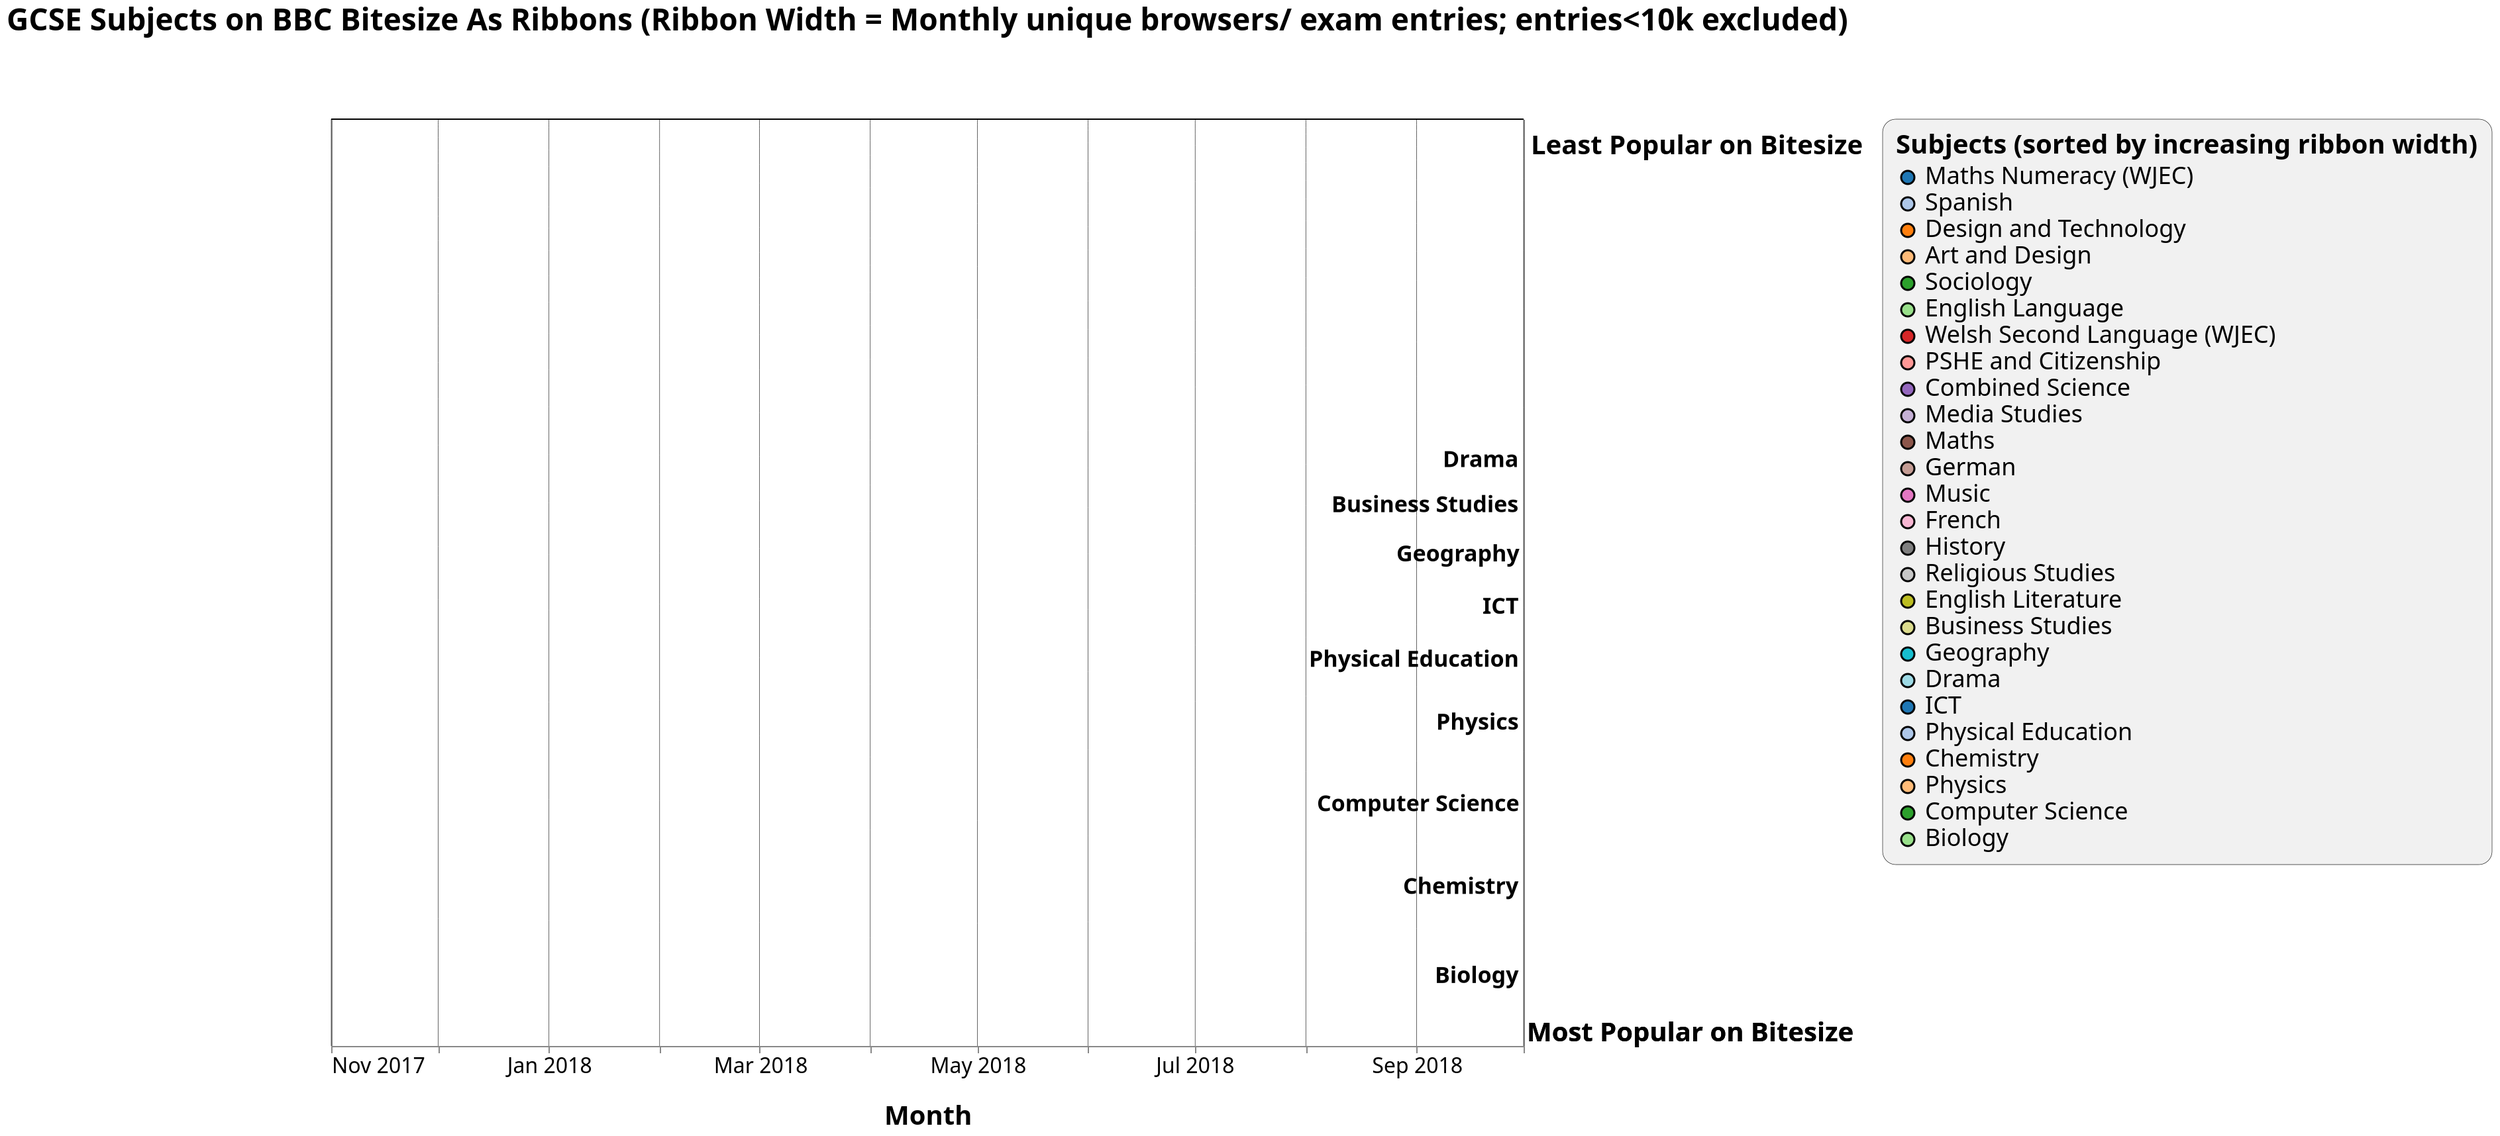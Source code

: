{"config":{"view":{"width":400,"height":300,"stroke":"transparent","strokeWidth":0},"axis":{"grid":false,"labelFont":"Averta","labelFontSize":16,"titleAngle":360,"titleFont":"Averta","titleFontSize":20},"axisBottom":{"titlePadding":20},"axisLeft":{"labels":false,"ticks":false,"titleX":1030,"titleY":30},"axisRight":{"labels":false,"ticks":false,"titleX":125,"titleY":700},"background":"white","header":{"labelFont":"Averta","titleFont":"Averta"},"legend":{"cornerRadius":10,"fillColor":"#f1f1f1","labelFont":"Averta","labelFontSize":18,"labelLimit":450,"offset":15,"padding":10,"strokeColor":"black","strokeWidth":0.3,"titleFont":"Averta","titleFontSize":20,"titleLimit":480},"text":{"font":"Averta","fontSize":17,"fontWeight":"bold"},"title":{"font":"Averta","fontSize":23,"offset":15}},"layer":[{"data":{"name":"data-a4824597d80dd7146fa8ff656506c79e"},"mark":{"type":"area","interpolate":"basis","stroke":"black","strokeWidth":0.3},"encoding":{"color":{"type":"nominal","field":"subject","scale":{"scheme":"category20"},"sort":["Maths Numeracy (WJEC)","Spanish","Design and Technology","Art and Design","Sociology","English Language","Welsh Second Language (WJEC)","PSHE and Citizenship","Combined Science","Media Studies","Maths","German","Music","French","History","Religious Studies","English Literature","Business Studies","Geography","Drama","ICT","Physical Education","Chemistry","Physics","Computer Science","Biology"],"title":"Subjects (sorted by increasing ribbon width)"},"order":{"type":"quantitative","field":"weightedVisits","sort":"descending"},"x":{"type":"temporal","field":"Month","timeUnit":"yearmonth","title":"Month"},"y":{"type":"quantitative","field":"weightedVisits","stack":"normalize","title":"Least Popular on Bitesize"}}},{"data":{"name":"data-81c66b56dcae1ac366675e7db6a69a18"},"mark":{"type":"text","align":"right","fontSize":25,"fontWeight":600},"encoding":{"order":{"type":"quantitative","field":"weightedVisits","sort":"descending"},"text":{"condition":{"type":"nominal","field":"subject","selection":"selector005"},"value":" "},"x":{"value":505},"y":{"value":-35}}},{"mark":"point","encoding":{"opacity":{"value":0},"x":{"type":"temporal","field":"Month","timeUnit":"yearmonth","title":"Month"}},"selection":{"selector005":{"type":"single","nearest":true,"on":"mouseover","fields":["subject"],"empty":"none","resolve":"global"}}},{"data":{"name":"data-a4824597d80dd7146fa8ff656506c79e"},"mark":{"type":"text","align":"center","dy":-10},"encoding":{"color":{"value":"black"},"order":{"type":"quantitative","field":"weightedVisits","sort":"descending"},"text":{"condition":{"type":"quantitative","field":"weightedBrowsersRanked","selection":"selector005"},"value":""},"x":{"type":"temporal","field":"Month","timeUnit":"yearmonth","title":"Month"},"y":{"type":"quantitative","field":"weightedVisits","stack":"normalize","title":"Most Popular on Bitesize"}}},{"data":{"name":"data-0fcee3725e131840edb910df1d518783"},"mark":{"type":"text","align":"right","dx":-3,"dy":40},"encoding":{"color":{"condition":{"value":"black","test":"(datum['weightedVisits'] > 3)"},"value":0},"opacity":{"condition":{"value":1,"test":"(datum['weightedVisits'] > 3)"},"value":0},"order":{"type":"quantitative","field":"weightedVisits","sort":"descending"},"text":{"type":"nominal","field":"subject"},"x":{"type":"temporal","field":"Month","timeUnit":"yearmonth","title":"Month"},"y":{"type":"quantitative","field":"weightedVisits","stack":"normalize","title":"Most Popular on Bitesize"}}}],"encoding":{},"height":700,"resolve":{"axis":{"x":"shared","y":"independent"},"scale":{"y":"independent","x":"shared","color":"shared"}},"title":"GCSE Subjects on BBC Bitesize As Ribbons (Ribbon Width = Monthly unique browsers/ exam entries; entries<10k excluded)","width":900,"$schema":"https://vega.github.io/schema/vega-lite/v2.6.0.json","datasets":{"data-a4824597d80dd7146fa8ff656506c79e":[{"Month":"2017-11-01T00:00:00","subject":"Art and Design","Browsers":17341,"Entries":178891,"weightedVisits":0.09693612311407505,"weightedBrowsersRanked":23},{"Month":"2017-11-01T00:00:00","subject":"Biology","Browsers":1669385,"Entries":176325,"weightedVisits":9.467659152133844,"weightedBrowsersRanked":1},{"Month":"2017-11-01T00:00:00","subject":"Business Studies","Browsers":341098,"Entries":91648,"weightedVisits":3.7218269902234637,"weightedBrowsersRanked":7},{"Month":"2017-11-01T00:00:00","subject":"Chemistry","Browsers":1231933,"Entries":168273,"weightedVisits":7.321037837323873,"weightedBrowsersRanked":4},{"Month":"2017-11-01T00:00:00","subject":"Computer Science","Browsers":662320,"Entries":74621,"weightedVisits":8.875785636751049,"weightedBrowsersRanked":2},{"Month":"2017-11-01T00:00:00","subject":"Design and Technology","Browsers":27468,"Entries":127232,"weightedVisits":0.21588908450704225,"weightedBrowsersRanked":21},{"Month":"2017-11-01T00:00:00","subject":"Drama","Browsers":236177,"Entries":62122,"weightedVisits":3.801825440262709,"weightedBrowsersRanked":6},{"Month":"2017-11-01T00:00:00","subject":"English Language","Browsers":579025,"Entries":706255,"weightedVisits":0.8198526028134314,"weightedBrowsersRanked":19},{"Month":"2017-11-01T00:00:00","subject":"English Literature","Browsers":1319608,"Entries":537990,"weightedVisits":2.452848565958475,"weightedBrowsersRanked":11},{"Month":"2017-11-01T00:00:00","subject":"French","Browsers":247380,"Entries":126750,"weightedVisits":1.951715976331361,"weightedBrowsersRanked":12},{"Month":"2017-11-01T00:00:00","subject":"Geography","Browsers":685477,"Entries":256420,"weightedVisits":2.6732587161687857,"weightedBrowsersRanked":9},{"Month":"2017-11-01T00:00:00","subject":"German","Browsers":73144,"Entries":44535,"weightedVisits":1.6423936229931515,"weightedBrowsersRanked":14},{"Month":"2017-11-01T00:00:00","subject":"History","Browsers":378900,"Entries":260204,"weightedVisits":1.4561651627184824,"weightedBrowsersRanked":15},{"Month":"2017-11-01T00:00:00","subject":"ICT","Browsers":226993,"Entries":55589,"weightedVisits":4.0834157836982135,"weightedBrowsersRanked":5},{"Month":"2017-11-01T00:00:00","subject":"Maths","Browsers":1084303,"Entries":747169,"weightedVisits":1.4512151869255818,"weightedBrowsersRanked":16},{"Month":"2017-11-01T00:00:00","subject":"Media Studies","Browsers":60595,"Entries":45431,"weightedVisits":1.3337808985054258,"weightedBrowsersRanked":17},{"Month":"2017-11-01T00:00:00","subject":"Music","Browsers":72997,"Entries":39358,"weightedVisits":1.8546928197571015,"weightedBrowsersRanked":13},{"Month":"2017-11-01T00:00:00","subject":"PSHE and Citizenship","Browsers":20474,"Entries":17963,"weightedVisits":1.1397873406446584,"weightedBrowsersRanked":18},{"Month":"2017-11-01T00:00:00","subject":"Physical Education","Browsers":325962,"Entries":95873,"weightedVisits":3.3999353311151213,"weightedBrowsersRanked":8},{"Month":"2017-11-01T00:00:00","subject":"Physics","Browsers":1235231,"Entries":166462,"weightedVisits":7.420498372000817,"weightedBrowsersRanked":3},{"Month":"2017-11-01T00:00:00","subject":"Religious Studies","Browsers":623830,"Entries":253618,"weightedVisits":2.459722890331128,"weightedBrowsersRanked":10},{"Month":"2017-11-01T00:00:00","subject":"Sociology","Browsers":8389,"Entries":39250,"weightedVisits":0.2137324840764331,"weightedBrowsersRanked":22},{"Month":"2017-11-01T00:00:00","subject":"Spanish","Browsers":9202,"Entries":95080,"weightedVisits":0.09678165755153555,"weightedBrowsersRanked":24},{"Month":"2017-11-01T00:00:00","subject":"Welsh Second Language (WJEC)","Browsers":11814,"Entries":14646,"weightedVisits":0.8066366243342892,"weightedBrowsersRanked":20},{"Month":"2017-12-01T00:00:00","subject":"Art and Design","Browsers":16969,"Entries":178891,"weightedVisits":0.09485664454891526,"weightedBrowsersRanked":23},{"Month":"2017-12-01T00:00:00","subject":"Biology","Browsers":1071296,"Entries":176325,"weightedVisits":6.075689777399688,"weightedBrowsersRanked":1},{"Month":"2017-12-01T00:00:00","subject":"Business Studies","Browsers":223801,"Entries":91648,"weightedVisits":2.4419627269553073,"weightedBrowsersRanked":6},{"Month":"2017-12-01T00:00:00","subject":"Chemistry","Browsers":803818,"Entries":168273,"weightedVisits":4.776868541001824,"weightedBrowsersRanked":4},{"Month":"2017-12-01T00:00:00","subject":"Computer Science","Browsers":402115,"Entries":74621,"weightedVisits":5.388764556894172,"weightedBrowsersRanked":2},{"Month":"2017-12-01T00:00:00","subject":"Design and Technology","Browsers":17371,"Entries":127232,"weightedVisits":0.13653011820925554,"weightedBrowsersRanked":22},{"Month":"2017-12-01T00:00:00","subject":"Drama","Browsers":137042,"Entries":62122,"weightedVisits":2.2060139725057146,"weightedBrowsersRanked":8},{"Month":"2017-12-01T00:00:00","subject":"English Language","Browsers":310290,"Entries":706255,"weightedVisits":0.4393455621553122,"weightedBrowsersRanked":20},{"Month":"2017-12-01T00:00:00","subject":"English Literature","Browsers":927505,"Entries":537990,"weightedVisits":1.7240190338110373,"weightedBrowsersRanked":10},{"Month":"2017-12-01T00:00:00","subject":"French","Browsers":166166,"Entries":126750,"weightedVisits":1.310974358974359,"weightedBrowsersRanked":12},{"Month":"2017-12-01T00:00:00","subject":"Geography","Browsers":446747,"Entries":256420,"weightedVisits":1.7422470946104047,"weightedBrowsersRanked":9},{"Month":"2017-12-01T00:00:00","subject":"German","Browsers":52066,"Entries":44535,"weightedVisits":1.1691029527338048,"weightedBrowsersRanked":14},{"Month":"2017-12-01T00:00:00","subject":"History","Browsers":218306,"Entries":260204,"weightedVisits":0.8389801847780972,"weightedBrowsersRanked":16},{"Month":"2017-12-01T00:00:00","subject":"ICT","Browsers":140926,"Entries":55589,"weightedVisits":2.535141844609545,"weightedBrowsersRanked":5},{"Month":"2017-12-01T00:00:00","subject":"Maths","Browsers":657376,"Entries":747169,"weightedVisits":0.8798223695040881,"weightedBrowsersRanked":15},{"Month":"2017-12-01T00:00:00","subject":"Media Studies","Browsers":36383,"Entries":45431,"weightedVisits":0.8008408355528164,"weightedBrowsersRanked":17},{"Month":"2017-12-01T00:00:00","subject":"Music","Browsers":47828,"Entries":39358,"weightedVisits":1.2152040245947457,"weightedBrowsersRanked":13},{"Month":"2017-12-01T00:00:00","subject":"PSHE and Citizenship","Browsers":11256,"Entries":17963,"weightedVisits":0.6266213884095084,"weightedBrowsersRanked":18},{"Month":"2017-12-01T00:00:00","subject":"Physical Education","Browsers":229297,"Entries":95873,"weightedVisits":2.3916744025950996,"weightedBrowsersRanked":7},{"Month":"2017-12-01T00:00:00","subject":"Physics","Browsers":840725,"Entries":166462,"weightedVisits":5.050552077951725,"weightedBrowsersRanked":3},{"Month":"2017-12-01T00:00:00","subject":"Religious Studies","Browsers":395067,"Entries":253618,"weightedVisits":1.5577246094520105,"weightedBrowsersRanked":11},{"Month":"2017-12-01T00:00:00","subject":"Sociology","Browsers":6209,"Entries":39250,"weightedVisits":0.15819108280254776,"weightedBrowsersRanked":21},{"Month":"2017-12-01T00:00:00","subject":"Spanish","Browsers":3776,"Entries":95080,"weightedVisits":0.03971392511569205,"weightedBrowsersRanked":24},{"Month":"2017-12-01T00:00:00","subject":"Welsh Second Language (WJEC)","Browsers":8944,"Entries":14646,"weightedVisits":0.6106786835996176,"weightedBrowsersRanked":19},{"Month":"2018-01-01T00:00:00","subject":"Art and Design","Browsers":29938,"Entries":178891,"weightedVisits":0.16735330452621988,"weightedBrowsersRanked":22},{"Month":"2018-01-01T00:00:00","subject":"Biology","Browsers":1518037,"Entries":176325,"weightedVisits":8.609312349354884,"weightedBrowsersRanked":2},{"Month":"2018-01-01T00:00:00","subject":"Business Studies","Browsers":310367,"Entries":91648,"weightedVisits":3.386511435055866,"weightedBrowsersRanked":8},{"Month":"2018-01-01T00:00:00","subject":"Chemistry","Browsers":1104085,"Entries":168273,"weightedVisits":6.561272456068413,"weightedBrowsersRanked":4},{"Month":"2018-01-01T00:00:00","subject":"Computer Science","Browsers":666867,"Entries":74621,"weightedVisits":8.936720226209781,"weightedBrowsersRanked":1},{"Month":"2018-01-01T00:00:00","subject":"Design and Technology","Browsers":21060,"Entries":127232,"weightedVisits":0.16552439637826963,"weightedBrowsersRanked":23},{"Month":"2018-01-01T00:00:00","subject":"Drama","Browsers":229018,"Entries":62122,"weightedVisits":3.686584462831203,"weightedBrowsersRanked":6},{"Month":"2018-01-01T00:00:00","subject":"English Language","Browsers":506992,"Entries":706255,"weightedVisits":0.7178596965685199,"weightedBrowsersRanked":20},{"Month":"2018-01-01T00:00:00","subject":"English Literature","Browsers":1390225,"Entries":537990,"weightedVisits":2.5841093700626407,"weightedBrowsersRanked":10},{"Month":"2018-01-01T00:00:00","subject":"French","Browsers":240118,"Entries":126750,"weightedVisits":1.894422090729783,"weightedBrowsersRanked":12},{"Month":"2018-01-01T00:00:00","subject":"Geography","Browsers":673293,"Entries":256420,"weightedVisits":2.625742921768973,"weightedBrowsersRanked":9},{"Month":"2018-01-01T00:00:00","subject":"German","Browsers":70835,"Entries":44535,"weightedVisits":1.5905467609745145,"weightedBrowsersRanked":14},{"Month":"2018-01-01T00:00:00","subject":"History","Browsers":371152,"Entries":260204,"weightedVisits":1.426388525925812,"weightedBrowsersRanked":17},{"Month":"2018-01-01T00:00:00","subject":"ICT","Browsers":218488,"Entries":55589,"weightedVisits":3.9304178884311645,"weightedBrowsersRanked":5},{"Month":"2018-01-01T00:00:00","subject":"Maths","Browsers":1070769,"Entries":747169,"weightedVisits":1.4331014803879711,"weightedBrowsersRanked":16},{"Month":"2018-01-01T00:00:00","subject":"Maths Numeracy (WJEC)","Browsers":1,"Entries":22448,"weightedVisits":0.00004454739843193158,"weightedBrowsersRanked":25},{"Month":"2018-01-01T00:00:00","subject":"Media Studies","Browsers":69144,"Entries":45431,"weightedVisits":1.5219563734014219,"weightedBrowsersRanked":15},{"Month":"2018-01-01T00:00:00","subject":"Music","Browsers":70195,"Entries":39358,"weightedVisits":1.7835001778545658,"weightedBrowsersRanked":13},{"Month":"2018-01-01T00:00:00","subject":"PSHE and Citizenship","Browsers":21464,"Entries":17963,"weightedVisits":1.194900629070868,"weightedBrowsersRanked":18},{"Month":"2018-01-01T00:00:00","subject":"Physical Education","Browsers":331257,"Entries":95873,"weightedVisits":3.4551646448948086,"weightedBrowsersRanked":7},{"Month":"2018-01-01T00:00:00","subject":"Physics","Browsers":1153942,"Entries":166462,"weightedVisits":6.9321646982494505,"weightedBrowsersRanked":3},{"Month":"2018-01-01T00:00:00","subject":"Religious Studies","Browsers":565453,"Entries":253618,"weightedVisits":2.229546010141236,"weightedBrowsersRanked":11},{"Month":"2018-01-01T00:00:00","subject":"Sociology","Browsers":8963,"Entries":39250,"weightedVisits":0.22835668789808916,"weightedBrowsersRanked":21},{"Month":"2018-01-01T00:00:00","subject":"Spanish","Browsers":3651,"Entries":95080,"weightedVisits":0.0383992427429533,"weightedBrowsersRanked":24},{"Month":"2018-01-01T00:00:00","subject":"Welsh Second Language (WJEC)","Browsers":12666,"Entries":14646,"weightedVisits":0.8648095043015158,"weightedBrowsersRanked":19},{"Month":"2018-02-01T00:00:00","subject":"Art and Design","Browsers":27219,"Entries":178891,"weightedVisits":0.15215410501366755,"weightedBrowsersRanked":22},{"Month":"2018-02-01T00:00:00","subject":"Biology","Browsers":1331860,"Entries":176325,"weightedVisits":7.553438253225578,"weightedBrowsersRanked":1},{"Month":"2018-02-01T00:00:00","subject":"Business Studies","Browsers":234028,"Entries":91648,"weightedVisits":2.553552723463687,"weightedBrowsersRanked":8},{"Month":"2018-02-01T00:00:00","subject":"Chemistry","Browsers":988889,"Entries":168273,"weightedVisits":5.876694419187867,"weightedBrowsersRanked":4},{"Month":"2018-02-01T00:00:00","subject":"Combined Science","Browsers":2415,"Entries":807865,"weightedVisits":0.0029893608461809833,"weightedBrowsersRanked":25},{"Month":"2018-02-01T00:00:00","subject":"Computer Science","Browsers":555206,"Entries":74621,"weightedVisits":7.440345211133595,"weightedBrowsersRanked":2},{"Month":"2018-02-01T00:00:00","subject":"Design and Technology","Browsers":17468,"Entries":127232,"weightedVisits":0.1372925050301811,"weightedBrowsersRanked":23},{"Month":"2018-02-01T00:00:00","subject":"Drama","Browsers":186284,"Entries":62122,"weightedVisits":2.9986800167412513,"weightedBrowsersRanked":6},{"Month":"2018-02-01T00:00:00","subject":"English Language","Browsers":465618,"Entries":706255,"weightedVisits":0.6592774564427862,"weightedBrowsersRanked":20},{"Month":"2018-02-01T00:00:00","subject":"English Literature","Browsers":1239293,"Entries":537990,"weightedVisits":2.303561404487072,"weightedBrowsersRanked":10},{"Month":"2018-02-01T00:00:00","subject":"French","Browsers":212789,"Entries":126750,"weightedVisits":1.6788086785009861,"weightedBrowsersRanked":12},{"Month":"2018-02-01T00:00:00","subject":"Geography","Browsers":625718,"Entries":256420,"weightedVisits":2.4402074721160596,"weightedBrowsersRanked":9},{"Month":"2018-02-01T00:00:00","subject":"German","Browsers":66473,"Entries":44535,"weightedVisits":1.4926013248007186,"weightedBrowsersRanked":13},{"Month":"2018-02-01T00:00:00","subject":"History","Browsers":354075,"Entries":260204,"weightedVisits":1.3607592504342747,"weightedBrowsersRanked":15},{"Month":"2018-02-01T00:00:00","subject":"ICT","Browsers":166350,"Entries":55589,"weightedVisits":2.9924985158934323,"weightedBrowsersRanked":7},{"Month":"2018-02-01T00:00:00","subject":"Maths","Browsers":1006151,"Entries":747169,"weightedVisits":1.3466176996101284,"weightedBrowsersRanked":16},{"Month":"2018-02-01T00:00:00","subject":"Media Studies","Browsers":50400,"Entries":45431,"weightedVisits":1.1093746560718452,"weightedBrowsersRanked":17},{"Month":"2018-02-01T00:00:00","subject":"Music","Browsers":55370,"Entries":39358,"weightedVisits":1.406829615325982,"weightedBrowsersRanked":14},{"Month":"2018-02-01T00:00:00","subject":"PSHE and Citizenship","Browsers":16376,"Entries":17963,"weightedVisits":0.911651728553137,"weightedBrowsersRanked":18},{"Month":"2018-02-01T00:00:00","subject":"Physical Education","Browsers":298482,"Entries":95873,"weightedVisits":3.11330614458711,"weightedBrowsersRanked":5},{"Month":"2018-02-01T00:00:00","subject":"Physics","Browsers":1019042,"Entries":166462,"weightedVisits":6.121769532986508,"weightedBrowsersRanked":3},{"Month":"2018-02-01T00:00:00","subject":"Religious Studies","Browsers":496728,"Entries":253618,"weightedVisits":1.9585676095545268,"weightedBrowsersRanked":11},{"Month":"2018-02-01T00:00:00","subject":"Sociology","Browsers":7630,"Entries":39250,"weightedVisits":0.19439490445859872,"weightedBrowsersRanked":21},{"Month":"2018-02-01T00:00:00","subject":"Spanish","Browsers":3585,"Entries":95080,"weightedVisits":0.03770509045014724,"weightedBrowsersRanked":24},{"Month":"2018-02-01T00:00:00","subject":"Welsh Second Language (WJEC)","Browsers":11250,"Entries":14646,"weightedVisits":0.7681278164686604,"weightedBrowsersRanked":19},{"Month":"2018-03-01T00:00:00","subject":"Art and Design","Browsers":33528,"Entries":178891,"weightedVisits":0.18742139067924043,"weightedBrowsersRanked":23},{"Month":"2018-03-01T00:00:00","subject":"Biology","Browsers":1211418,"Entries":176325,"weightedVisits":6.870370055295619,"weightedBrowsersRanked":2},{"Month":"2018-03-01T00:00:00","subject":"Business Studies","Browsers":265736,"Entries":91648,"weightedVisits":2.899528631284916,"weightedBrowsersRanked":8},{"Month":"2018-03-01T00:00:00","subject":"Chemistry","Browsers":857397,"Entries":168273,"weightedVisits":5.09527375158225,"weightedBrowsersRanked":4},{"Month":"2018-03-01T00:00:00","subject":"Combined Science","Browsers":441845,"Entries":807865,"weightedVisits":0.5469292517933071,"weightedBrowsersRanked":21},{"Month":"2018-03-01T00:00:00","subject":"Computer Science","Browsers":601535,"Entries":74621,"weightedVisits":8.061202610525187,"weightedBrowsersRanked":1},{"Month":"2018-03-01T00:00:00","subject":"Design and Technology","Browsers":21932,"Entries":127232,"weightedVisits":0.17237801810865191,"weightedBrowsersRanked":24},{"Month":"2018-03-01T00:00:00","subject":"Drama","Browsers":204556,"Entries":62122,"weightedVisits":3.2928109204468625,"weightedBrowsersRanked":6},{"Month":"2018-03-01T00:00:00","subject":"English Language","Browsers":542276,"Entries":706255,"weightedVisits":0.7678189888921141,"weightedBrowsersRanked":20},{"Month":"2018-03-01T00:00:00","subject":"English Literature","Browsers":1518602,"Entries":537990,"weightedVisits":2.822732764549527,"weightedBrowsersRanked":10},{"Month":"2018-03-01T00:00:00","subject":"French","Browsers":245993,"Entries":126750,"weightedVisits":1.9407731755424062,"weightedBrowsersRanked":12},{"Month":"2018-03-01T00:00:00","subject":"Geography","Browsers":733576,"Entries":256420,"weightedVisits":2.8608376881678494,"weightedBrowsersRanked":9},{"Month":"2018-03-01T00:00:00","subject":"German","Browsers":73358,"Entries":44535,"weightedVisits":1.6471988323790276,"weightedBrowsersRanked":15},{"Month":"2018-03-01T00:00:00","subject":"History","Browsers":460454,"Entries":260204,"weightedVisits":1.7695884767336398,"weightedBrowsersRanked":13},{"Month":"2018-03-01T00:00:00","subject":"ICT","Browsers":173049,"Entries":55589,"weightedVisits":3.11300796920254,"weightedBrowsersRanked":7},{"Month":"2018-03-01T00:00:00","subject":"Maths","Browsers":1145877,"Entries":747169,"weightedVisits":1.5336249228755476,"weightedBrowsersRanked":16},{"Month":"2018-03-01T00:00:00","subject":"Media Studies","Browsers":61818,"Entries":45431,"weightedVisits":1.360700843036693,"weightedBrowsersRanked":17},{"Month":"2018-03-01T00:00:00","subject":"Music","Browsers":65062,"Entries":39358,"weightedVisits":1.65308196554703,"weightedBrowsersRanked":14},{"Month":"2018-03-01T00:00:00","subject":"PSHE and Citizenship","Browsers":21640,"Entries":17963,"weightedVisits":1.2046985470133051,"weightedBrowsersRanked":18},{"Month":"2018-03-01T00:00:00","subject":"Physical Education","Browsers":368854,"Entries":95873,"weightedVisits":3.847318848893849,"weightedBrowsersRanked":5},{"Month":"2018-03-01T00:00:00","subject":"Physics","Browsers":892250,"Entries":166462,"weightedVisits":5.360082180918168,"weightedBrowsersRanked":3},{"Month":"2018-03-01T00:00:00","subject":"Religious Studies","Browsers":580911,"Entries":253618,"weightedVisits":2.2904959427169995,"weightedBrowsersRanked":11},{"Month":"2018-03-01T00:00:00","subject":"Sociology","Browsers":8840,"Entries":39250,"weightedVisits":0.22522292993630574,"weightedBrowsersRanked":22},{"Month":"2018-03-01T00:00:00","subject":"Spanish","Browsers":3950,"Entries":95080,"weightedVisits":0.04154396297854438,"weightedBrowsersRanked":25},{"Month":"2018-03-01T00:00:00","subject":"Welsh Second Language (WJEC)","Browsers":15118,"Entries":14646,"weightedVisits":1.0322272292776185,"weightedBrowsersRanked":19},{"Month":"2018-04-01T00:00:00","subject":"Art and Design","Browsers":31071,"Entries":178891,"weightedVisits":0.1736867701561286,"weightedBrowsersRanked":23},{"Month":"2018-04-01T00:00:00","subject":"Biology","Browsers":1150182,"Entries":176325,"weightedVisits":6.523079540621012,"weightedBrowsersRanked":1},{"Month":"2018-04-01T00:00:00","subject":"Business Studies","Browsers":232927,"Entries":91648,"weightedVisits":2.54153936801676,"weightedBrowsersRanked":10},{"Month":"2018-04-01T00:00:00","subject":"Chemistry","Browsers":739374,"Entries":168273,"weightedVisits":4.393895633880658,"weightedBrowsersRanked":4},{"Month":"2018-04-01T00:00:00","subject":"Combined Science","Browsers":695499,"Entries":807865,"weightedVisits":0.8609099292579825,"weightedBrowsersRanked":20},{"Month":"2018-04-01T00:00:00","subject":"Computer Science","Browsers":483381,"Entries":74621,"weightedVisits":6.47781455622412,"weightedBrowsersRanked":2},{"Month":"2018-04-01T00:00:00","subject":"Design and Technology","Browsers":21884,"Entries":127232,"weightedVisits":0.17200075452716299,"weightedBrowsersRanked":24},{"Month":"2018-04-01T00:00:00","subject":"Drama","Browsers":181107,"Entries":62122,"weightedVisits":2.915344000515115,"weightedBrowsersRanked":7},{"Month":"2018-04-01T00:00:00","subject":"English Language","Browsers":499939,"Entries":706255,"weightedVisits":0.7078732185966825,"weightedBrowsersRanked":21},{"Month":"2018-04-01T00:00:00","subject":"English Literature","Browsers":1457617,"Entries":537990,"weightedVisits":2.709375638952397,"weightedBrowsersRanked":9},{"Month":"2018-04-01T00:00:00","subject":"French","Browsers":259391,"Entries":126750,"weightedVisits":2.0464773175542406,"weightedBrowsersRanked":12},{"Month":"2018-04-01T00:00:00","subject":"Geography","Browsers":749260,"Entries":256420,"weightedVisits":2.922002963887372,"weightedBrowsersRanked":6},{"Month":"2018-04-01T00:00:00","subject":"German","Browsers":72575,"Entries":44535,"weightedVisits":1.6296171550465925,"weightedBrowsersRanked":14},{"Month":"2018-04-01T00:00:00","subject":"History","Browsers":518813,"Entries":260204,"weightedVisits":1.993870194155355,"weightedBrowsersRanked":13},{"Month":"2018-04-01T00:00:00","subject":"ICT","Browsers":155221,"Entries":55589,"weightedVisits":2.7922970371836153,"weightedBrowsersRanked":8},{"Month":"2018-04-01T00:00:00","subject":"Maths","Browsers":1058391,"Entries":747169,"weightedVisits":1.4165349472475437,"weightedBrowsersRanked":17},{"Month":"2018-04-01T00:00:00","subject":"Maths Numeracy (WJEC)","Browsers":86,"Entries":22448,"weightedVisits":0.0038310762651461157,"weightedBrowsersRanked":26},{"Month":"2018-04-01T00:00:00","subject":"Media Studies","Browsers":48359,"Entries":45431,"weightedVisits":1.0644493847813168,"weightedBrowsersRanked":18},{"Month":"2018-04-01T00:00:00","subject":"Music","Browsers":64000,"Entries":39358,"weightedVisits":1.6260988871385742,"weightedBrowsersRanked":15},{"Month":"2018-04-01T00:00:00","subject":"PSHE and Citizenship","Browsers":16036,"Entries":17963,"weightedVisits":0.8927239325279742,"weightedBrowsersRanked":19},{"Month":"2018-04-01T00:00:00","subject":"Physical Education","Browsers":320661,"Entries":95873,"weightedVisits":3.344643434543615,"weightedBrowsersRanked":5},{"Month":"2018-04-01T00:00:00","subject":"Physics","Browsers":731780,"Entries":166462,"weightedVisits":4.396078384255866,"weightedBrowsersRanked":3},{"Month":"2018-04-01T00:00:00","subject":"Religious Studies","Browsers":588973,"Entries":253618,"weightedVisits":2.3222839072936465,"weightedBrowsersRanked":11},{"Month":"2018-04-01T00:00:00","subject":"Sociology","Browsers":8111,"Entries":39250,"weightedVisits":0.20664968152866242,"weightedBrowsersRanked":22},{"Month":"2018-04-01T00:00:00","subject":"Spanish","Browsers":4134,"Entries":95080,"weightedVisits":0.043479175431215815,"weightedBrowsersRanked":25},{"Month":"2018-04-01T00:00:00","subject":"Welsh Second Language (WJEC)","Browsers":23633,"Entries":14646,"weightedVisits":1.6136146388092312,"weightedBrowsersRanked":16},{"Month":"2018-05-01T00:00:00","subject":"Art and Design","Browsers":35058,"Entries":178891,"weightedVisits":0.1959740847778815,"weightedBrowsersRanked":24},{"Month":"2018-05-01T00:00:00","subject":"Biology","Browsers":2093636,"Entries":176325,"weightedVisits":11.873733163192968,"weightedBrowsersRanked":1},{"Month":"2018-05-01T00:00:00","subject":"Business Studies","Browsers":332647,"Entries":91648,"weightedVisits":3.6296154853351954,"weightedBrowsersRanked":11},{"Month":"2018-05-01T00:00:00","subject":"Chemistry","Browsers":1131732,"Entries":168273,"weightedVisits":6.725570947210782,"weightedBrowsersRanked":4},{"Month":"2018-05-01T00:00:00","subject":"Combined Science","Browsers":1550723,"Entries":807865,"weightedVisits":1.919532347607583,"weightedBrowsersRanked":16},{"Month":"2018-05-01T00:00:00","subject":"Computer Science","Browsers":739100,"Entries":74621,"weightedVisits":9.904718510874956,"weightedBrowsersRanked":2},{"Month":"2018-05-01T00:00:00","subject":"Design and Technology","Browsers":32276,"Entries":127232,"weightedVisits":0.2536783199195171,"weightedBrowsersRanked":23},{"Month":"2018-05-01T00:00:00","subject":"Drama","Browsers":230485,"Entries":62122,"weightedVisits":3.7101992852773575,"weightedBrowsersRanked":10},{"Month":"2018-05-01T00:00:00","subject":"English Language","Browsers":685739,"Entries":706255,"weightedVisits":0.9709510021167992,"weightedBrowsersRanked":21},{"Month":"2018-05-01T00:00:00","subject":"English Literature","Browsers":2857303,"Entries":537990,"weightedVisits":5.311070837747914,"weightedBrowsersRanked":7},{"Month":"2018-05-01T00:00:00","subject":"French","Browsers":334918,"Entries":126750,"weightedVisits":2.6423510848126233,"weightedBrowsersRanked":12},{"Month":"2018-05-01T00:00:00","subject":"Geography","Browsers":1336595,"Entries":256420,"weightedVisits":5.212522424147882,"weightedBrowsersRanked":8},{"Month":"2018-05-01T00:00:00","subject":"German","Browsers":85407,"Entries":44535,"weightedVisits":1.9177500842034354,"weightedBrowsersRanked":17},{"Month":"2018-05-01T00:00:00","subject":"History","Browsers":640335,"Entries":260204,"weightedVisits":2.4608960661634716,"weightedBrowsersRanked":13},{"Month":"2018-05-01T00:00:00","subject":"ICT","Browsers":260932,"Entries":55589,"weightedVisits":4.693950241954344,"weightedBrowsersRanked":9},{"Month":"2018-05-01T00:00:00","subject":"Maths","Browsers":1543749,"Entries":747169,"weightedVisits":2.06613095564725,"weightedBrowsersRanked":15},{"Month":"2018-05-01T00:00:00","subject":"Maths Numeracy (WJEC)","Browsers":564,"Entries":22448,"weightedVisits":0.02512473271560941,"weightedBrowsersRanked":26},{"Month":"2018-05-01T00:00:00","subject":"Media Studies","Browsers":72461,"Entries":45431,"weightedVisits":1.5949681935242455,"weightedBrowsersRanked":18},{"Month":"2018-05-01T00:00:00","subject":"Music","Browsers":82119,"Entries":39358,"weightedVisits":2.0864627267645712,"weightedBrowsersRanked":14},{"Month":"2018-05-01T00:00:00","subject":"PSHE and Citizenship","Browsers":22559,"Entries":17963,"weightedVisits":1.255859266269554,"weightedBrowsersRanked":20},{"Month":"2018-05-01T00:00:00","subject":"Physical Education","Browsers":627137,"Entries":95873,"weightedVisits":6.541330718763364,"weightedBrowsersRanked":5},{"Month":"2018-05-01T00:00:00","subject":"Physics","Browsers":1150091,"Entries":166462,"weightedVisits":6.909030289195131,"weightedBrowsersRanked":3},{"Month":"2018-05-01T00:00:00","subject":"Religious Studies","Browsers":1438894,"Entries":253618,"weightedVisits":5.673469548691339,"weightedBrowsersRanked":6},{"Month":"2018-05-01T00:00:00","subject":"Sociology","Browsers":14572,"Entries":39250,"weightedVisits":0.3712611464968153,"weightedBrowsersRanked":22},{"Month":"2018-05-01T00:00:00","subject":"Spanish","Browsers":4935,"Entries":95080,"weightedVisits":0.05190366007572571,"weightedBrowsersRanked":25},{"Month":"2018-05-01T00:00:00","subject":"Welsh Second Language (WJEC)","Browsers":22322,"Entries":14646,"weightedVisits":1.5241021439300833,"weightedBrowsersRanked":19},{"Month":"2018-06-01T00:00:00","subject":"Art and Design","Browsers":29255,"Entries":178891,"weightedVisits":0.16353533716061736,"weightedBrowsersRanked":24},{"Month":"2018-06-01T00:00:00","subject":"Biology","Browsers":1394587,"Entries":176325,"weightedVisits":7.909184744080533,"weightedBrowsersRanked":1},{"Month":"2018-06-01T00:00:00","subject":"Business Studies","Browsers":272290,"Entries":91648,"weightedVisits":2.971041375698324,"weightedBrowsersRanked":7},{"Month":"2018-06-01T00:00:00","subject":"Chemistry","Browsers":836270,"Entries":168273,"weightedVisits":4.969721821088351,"weightedBrowsersRanked":4},{"Month":"2018-06-01T00:00:00","subject":"Combined Science","Browsers":1176058,"Entries":807865,"weightedVisits":1.4557605540529668,"weightedBrowsersRanked":17},{"Month":"2018-06-01T00:00:00","subject":"Computer Science","Browsers":408726,"Entries":74621,"weightedVisits":5.477358920411144,"weightedBrowsersRanked":3},{"Month":"2018-06-01T00:00:00","subject":"Design and Technology","Browsers":32072,"Entries":127232,"weightedVisits":0.2520749496981891,"weightedBrowsersRanked":22},{"Month":"2018-06-01T00:00:00","subject":"Drama","Browsers":144261,"Entries":62122,"weightedVisits":2.322220791346061,"weightedBrowsersRanked":10},{"Month":"2018-06-01T00:00:00","subject":"English Language","Browsers":887196,"Entries":706255,"weightedVisits":1.2561978322277365,"weightedBrowsersRanked":19},{"Month":"2018-06-01T00:00:00","subject":"English Literature","Browsers":791921,"Entries":537990,"weightedVisits":1.4719994795442295,"weightedBrowsersRanked":16},{"Month":"2018-06-01T00:00:00","subject":"French","Browsers":196677,"Entries":126750,"weightedVisits":1.5516923076923077,"weightedBrowsersRanked":15},{"Month":"2018-06-01T00:00:00","subject":"Geography","Browsers":1016154,"Entries":256420,"weightedVisits":3.9628500116995555,"weightedBrowsersRanked":5},{"Month":"2018-06-01T00:00:00","subject":"German","Browsers":106524,"Entries":44535,"weightedVisits":2.3919164701919837,"weightedBrowsersRanked":9},{"Month":"2018-06-01T00:00:00","subject":"History","Browsers":918962,"Entries":260204,"weightedVisits":3.5316982060229667,"weightedBrowsersRanked":6},{"Month":"2018-06-01T00:00:00","subject":"ICT","Browsers":100605,"Entries":55589,"weightedVisits":1.8098005000989403,"weightedBrowsersRanked":13},{"Month":"2018-06-01T00:00:00","subject":"Maths","Browsers":1276933,"Entries":747169,"weightedVisits":1.7090283456620925,"weightedBrowsersRanked":14},{"Month":"2018-06-01T00:00:00","subject":"Maths Numeracy (WJEC)","Browsers":267,"Entries":22448,"weightedVisits":0.011894155381325731,"weightedBrowsersRanked":26},{"Month":"2018-06-01T00:00:00","subject":"Media Studies","Browsers":65759,"Entries":45431,"weightedVisits":1.4474477779489776,"weightedBrowsersRanked":18},{"Month":"2018-06-01T00:00:00","subject":"Music","Browsers":90235,"Entries":39358,"weightedVisits":2.2926723918898317,"weightedBrowsersRanked":11},{"Month":"2018-06-01T00:00:00","subject":"PSHE and Citizenship","Browsers":21688,"Entries":17963,"weightedVisits":1.2073707064521517,"weightedBrowsersRanked":20},{"Month":"2018-06-01T00:00:00","subject":"Physical Education","Browsers":240566,"Entries":95873,"weightedVisits":2.509215316095251,"weightedBrowsersRanked":8},{"Month":"2018-06-01T00:00:00","subject":"Physics","Browsers":916009,"Entries":166462,"weightedVisits":5.502811452463625,"weightedBrowsersRanked":2},{"Month":"2018-06-01T00:00:00","subject":"Religious Studies","Browsers":463616,"Entries":253618,"weightedVisits":1.8280090529851982,"weightedBrowsersRanked":12},{"Month":"2018-06-01T00:00:00","subject":"Sociology","Browsers":8237,"Entries":39250,"weightedVisits":0.20985987261146496,"weightedBrowsersRanked":23},{"Month":"2018-06-01T00:00:00","subject":"Spanish","Browsers":5912,"Entries":95080,"weightedVisits":0.062179217501051744,"weightedBrowsersRanked":25},{"Month":"2018-06-01T00:00:00","subject":"Welsh Second Language (WJEC)","Browsers":11489,"Entries":14646,"weightedVisits":0.7844462651918612,"weightedBrowsersRanked":21},{"Month":"2018-07-01T00:00:00","subject":"Art and Design","Browsers":17593,"Entries":178891,"weightedVisits":0.09834480214208652,"weightedBrowsersRanked":23},{"Month":"2018-07-01T00:00:00","subject":"Biology","Browsers":365571,"Entries":176325,"weightedVisits":2.0732794555508294,"weightedBrowsersRanked":2},{"Month":"2018-07-01T00:00:00","subject":"Business Studies","Browsers":88278,"Entries":91648,"weightedVisits":0.963228875698324,"weightedBrowsersRanked":7},{"Month":"2018-07-01T00:00:00","subject":"Chemistry","Browsers":227009,"Entries":168273,"weightedVisits":1.3490518383816774,"weightedBrowsersRanked":4},{"Month":"2018-07-01T00:00:00","subject":"Combined Science","Browsers":242638,"Entries":807865,"weightedVisits":0.30034473581600885,"weightedBrowsersRanked":20},{"Month":"2018-07-01T00:00:00","subject":"Computer Science","Browsers":159342,"Entries":74621,"weightedVisits":2.135350638560191,"weightedBrowsersRanked":1},{"Month":"2018-07-01T00:00:00","subject":"Design and Technology","Browsers":8018,"Entries":127232,"weightedVisits":0.06301873742454728,"weightedBrowsersRanked":24},{"Month":"2018-07-01T00:00:00","subject":"Drama","Browsers":71446,"Entries":62122,"weightedVisits":1.1500917549338399,"weightedBrowsersRanked":5},{"Month":"2018-07-01T00:00:00","subject":"English Language","Browsers":159232,"Entries":706255,"weightedVisits":0.22545964276359107,"weightedBrowsersRanked":21},{"Month":"2018-07-01T00:00:00","subject":"English Literature","Browsers":375907,"Entries":537990,"weightedVisits":0.6987248833621442,"weightedBrowsersRanked":12},{"Month":"2018-07-01T00:00:00","subject":"French","Browsers":95891,"Entries":126750,"weightedVisits":0.7565364891518738,"weightedBrowsersRanked":10},{"Month":"2018-07-01T00:00:00","subject":"Geography","Browsers":221923,"Entries":256420,"weightedVisits":0.8654668122611341,"weightedBrowsersRanked":8},{"Month":"2018-07-01T00:00:00","subject":"German","Browsers":33235,"Entries":44535,"weightedVisits":0.7462669810261592,"weightedBrowsersRanked":11},{"Month":"2018-07-01T00:00:00","subject":"History","Browsers":172160,"Entries":260204,"weightedVisits":0.6616347173755976,"weightedBrowsersRanked":13},{"Month":"2018-07-01T00:00:00","subject":"ICT","Browsers":48023,"Entries":55589,"weightedVisits":0.8638939358506179,"weightedBrowsersRanked":9},{"Month":"2018-07-01T00:00:00","subject":"Maths","Browsers":399037,"Entries":747169,"weightedVisits":0.5340652516365106,"weightedBrowsersRanked":16},{"Month":"2018-07-01T00:00:00","subject":"Maths Numeracy (WJEC)","Browsers":162,"Entries":22448,"weightedVisits":0.007216678545972915,"weightedBrowsersRanked":26},{"Month":"2018-07-01T00:00:00","subject":"Media Studies","Browsers":19957,"Entries":45431,"weightedVisits":0.439281547841782,"weightedBrowsersRanked":19},{"Month":"2018-07-01T00:00:00","subject":"Music","Browsers":24513,"Entries":39358,"weightedVisits":0.6228212815691855,"weightedBrowsersRanked":15},{"Month":"2018-07-01T00:00:00","subject":"PSHE and Citizenship","Browsers":9279,"Entries":17963,"weightedVisits":0.5165618215220175,"weightedBrowsersRanked":17},{"Month":"2018-07-01T00:00:00","subject":"Physical Education","Browsers":100425,"Entries":95873,"weightedVisits":1.0474794780595162,"weightedBrowsersRanked":6},{"Month":"2018-07-01T00:00:00","subject":"Physics","Browsers":240047,"Entries":166462,"weightedVisits":1.4420528408886113,"weightedBrowsersRanked":3},{"Month":"2018-07-01T00:00:00","subject":"Religious Studies","Browsers":167212,"Entries":253618,"weightedVisits":0.659306516099015,"weightedBrowsersRanked":14},{"Month":"2018-07-01T00:00:00","subject":"Sociology","Browsers":4586,"Entries":39250,"weightedVisits":0.1168407643312102,"weightedBrowsersRanked":22},{"Month":"2018-07-01T00:00:00","subject":"Spanish","Browsers":2016,"Entries":95080,"weightedVisits":0.0212031973075305,"weightedBrowsersRanked":25},{"Month":"2018-07-01T00:00:00","subject":"Welsh Second Language (WJEC)","Browsers":6971,"Entries":14646,"weightedVisits":0.4759661340980472,"weightedBrowsersRanked":18},{"Month":"2018-08-01T00:00:00","subject":"Art and Design","Browsers":18794,"Entries":178891,"weightedVisits":0.10505838750971262,"weightedBrowsersRanked":22},{"Month":"2018-08-01T00:00:00","subject":"Biology","Browsers":321041,"Entries":176325,"weightedVisits":1.820734439245711,"weightedBrowsersRanked":1},{"Month":"2018-08-01T00:00:00","subject":"Business Studies","Browsers":57388,"Entries":91648,"weightedVisits":0.6261784217877095,"weightedBrowsersRanked":11},{"Month":"2018-08-01T00:00:00","subject":"Chemistry","Browsers":215368,"Entries":168273,"weightedVisits":1.279872587996886,"weightedBrowsersRanked":2},{"Month":"2018-08-01T00:00:00","subject":"Combined Science","Browsers":192736,"Entries":807865,"weightedVisits":0.23857451430622692,"weightedBrowsersRanked":20},{"Month":"2018-08-01T00:00:00","subject":"Computer Science","Browsers":93977,"Entries":74621,"weightedVisits":1.2593907881159458,"weightedBrowsersRanked":3},{"Month":"2018-08-01T00:00:00","subject":"Design and Technology","Browsers":4145,"Entries":127232,"weightedVisits":0.032578282193158954,"weightedBrowsersRanked":24},{"Month":"2018-08-01T00:00:00","subject":"Drama","Browsers":57895,"Entries":62122,"weightedVisits":0.931956472747175,"weightedBrowsersRanked":5},{"Month":"2018-08-01T00:00:00","subject":"English Language","Browsers":150571,"Entries":706255,"weightedVisits":0.21319636675138584,"weightedBrowsersRanked":21},{"Month":"2018-08-01T00:00:00","subject":"English Literature","Browsers":291579,"Entries":537990,"weightedVisits":0.5419784754363464,"weightedBrowsersRanked":14},{"Month":"2018-08-01T00:00:00","subject":"French","Browsers":86301,"Entries":126750,"weightedVisits":0.6808757396449704,"weightedBrowsersRanked":8},{"Month":"2018-08-01T00:00:00","subject":"Geography","Browsers":182527,"Entries":256420,"weightedVisits":0.71182825052648,"weightedBrowsersRanked":6},{"Month":"2018-08-01T00:00:00","subject":"German","Browsers":31445,"Entries":44535,"weightedVisits":0.7060738744807454,"weightedBrowsersRanked":7},{"Month":"2018-08-01T00:00:00","subject":"History","Browsers":149760,"Entries":260204,"weightedVisits":0.5755484158583265,"weightedBrowsersRanked":13},{"Month":"2018-08-01T00:00:00","subject":"ICT","Browsers":35241,"Entries":55589,"weightedVisits":0.6339563582723201,"weightedBrowsersRanked":10},{"Month":"2018-08-01T00:00:00","subject":"Maths","Browsers":436812,"Entries":747169,"weightedVisits":0.5846227560297603,"weightedBrowsersRanked":12},{"Month":"2018-08-01T00:00:00","subject":"Maths Numeracy (WJEC)","Browsers":69,"Entries":22448,"weightedVisits":0.0030737704918032786,"weightedBrowsersRanked":26},{"Month":"2018-08-01T00:00:00","subject":"Media Studies","Browsers":15692,"Entries":45431,"weightedVisits":0.34540291871189277,"weightedBrowsersRanked":17},{"Month":"2018-08-01T00:00:00","subject":"Music","Browsers":18274,"Entries":39358,"weightedVisits":0.464302047868286,"weightedBrowsersRanked":15},{"Month":"2018-08-01T00:00:00","subject":"PSHE and Citizenship","Browsers":5259,"Entries":17963,"weightedVisits":0.2927684685186216,"weightedBrowsersRanked":18},{"Month":"2018-08-01T00:00:00","subject":"Physical Education","Browsers":62272,"Entries":95873,"weightedVisits":0.649525935351976,"weightedBrowsersRanked":9},{"Month":"2018-08-01T00:00:00","subject":"Physics","Browsers":198798,"Entries":166462,"weightedVisits":1.194254544580745,"weightedBrowsersRanked":4},{"Month":"2018-08-01T00:00:00","subject":"Religious Studies","Browsers":111791,"Entries":253618,"weightedVisits":0.44078496005804,"weightedBrowsersRanked":16},{"Month":"2018-08-01T00:00:00","subject":"Sociology","Browsers":3218,"Entries":39250,"weightedVisits":0.08198726114649682,"weightedBrowsersRanked":23},{"Month":"2018-08-01T00:00:00","subject":"Spanish","Browsers":1236,"Entries":95080,"weightedVisits":0.012999579301640724,"weightedBrowsersRanked":25},{"Month":"2018-08-01T00:00:00","subject":"Welsh Second Language (WJEC)","Browsers":4201,"Entries":14646,"weightedVisits":0.2868359961764304,"weightedBrowsersRanked":19},{"Month":"2018-09-01T00:00:00","subject":"Art and Design","Browsers":62557,"Entries":178891,"weightedVisits":0.3496933887115618,"weightedBrowsersRanked":22},{"Month":"2018-09-01T00:00:00","subject":"Biology","Browsers":1388027,"Entries":176325,"weightedVisits":7.871980717425209,"weightedBrowsersRanked":1},{"Month":"2018-09-01T00:00:00","subject":"Business Studies","Browsers":325997,"Entries":91648,"weightedVisits":3.5570552548882683,"weightedBrowsersRanked":8},{"Month":"2018-09-01T00:00:00","subject":"Chemistry","Browsers":955533,"Entries":168273,"weightedVisits":5.678468916581983,"weightedBrowsersRanked":2},{"Month":"2018-09-01T00:00:00","subject":"Combined Science","Browsers":1603806,"Entries":807865,"weightedVisits":1.9852401081863926,"weightedBrowsersRanked":13},{"Month":"2018-09-01T00:00:00","subject":"Computer Science","Browsers":413129,"Entries":74621,"weightedVisits":5.536363758191394,"weightedBrowsersRanked":3},{"Month":"2018-09-01T00:00:00","subject":"Design and Technology","Browsers":16068,"Entries":127232,"weightedVisits":0.12628898390342053,"weightedBrowsersRanked":24},{"Month":"2018-09-01T00:00:00","subject":"Drama","Browsers":222974,"Entries":62122,"weightedVisits":3.58929203824732,"weightedBrowsersRanked":7},{"Month":"2018-09-01T00:00:00","subject":"English Language","Browsers":382662,"Entries":706255,"weightedVisits":0.5418184650020177,"weightedBrowsersRanked":21},{"Month":"2018-09-01T00:00:00","subject":"English Literature","Browsers":1234305,"Entries":537990,"weightedVisits":2.294289856688786,"weightedBrowsersRanked":11},{"Month":"2018-09-01T00:00:00","subject":"French","Browsers":194524,"Entries":126750,"weightedVisits":1.5347061143984222,"weightedBrowsersRanked":16},{"Month":"2018-09-01T00:00:00","subject":"Geography","Browsers":875164,"Entries":256420,"weightedVisits":3.413009905623586,"weightedBrowsersRanked":9},{"Month":"2018-09-01T00:00:00","subject":"German","Browsers":60045,"Entries":44535,"weightedVisits":1.3482654092286965,"weightedBrowsersRanked":18},{"Month":"2018-09-01T00:00:00","subject":"History","Browsers":610542,"Entries":260204,"weightedVisits":2.346397442007041,"weightedBrowsersRanked":10},{"Month":"2018-09-01T00:00:00","subject":"ICT","Browsers":207997,"Entries":55589,"weightedVisits":3.7416935005126915,"weightedBrowsersRanked":6},{"Month":"2018-09-01T00:00:00","subject":"Maths","Browsers":1598839,"Entries":747169,"weightedVisits":2.139862601365956,"weightedBrowsersRanked":12},{"Month":"2018-09-01T00:00:00","subject":"Maths Numeracy (WJEC)","Browsers":304,"Entries":22448,"weightedVisits":0.0135424091233072,"weightedBrowsersRanked":26},{"Month":"2018-09-01T00:00:00","subject":"Media Studies","Browsers":62533,"Entries":45431,"weightedVisits":1.376438995399617,"weightedBrowsersRanked":17},{"Month":"2018-09-01T00:00:00","subject":"Music","Browsers":76001,"Entries":39358,"weightedVisits":1.9310178362721684,"weightedBrowsersRanked":14},{"Month":"2018-09-01T00:00:00","subject":"PSHE and Citizenship","Browsers":16016,"Entries":17963,"weightedVisits":0.8916105327617881,"weightedBrowsersRanked":19},{"Month":"2018-09-01T00:00:00","subject":"Physical Education","Browsers":396514,"Entries":95873,"weightedVisits":4.135825519176411,"weightedBrowsersRanked":5},{"Month":"2018-09-01T00:00:00","subject":"Physics","Browsers":827111,"Entries":166462,"weightedVisits":4.968767646670111,"weightedBrowsersRanked":4},{"Month":"2018-09-01T00:00:00","subject":"Religious Studies","Browsers":475306,"Entries":253618,"weightedVisits":1.8741019959151164,"weightedBrowsersRanked":15},{"Month":"2018-09-01T00:00:00","subject":"Sociology","Browsers":8419,"Entries":39250,"weightedVisits":0.2144968152866242,"weightedBrowsersRanked":23},{"Month":"2018-09-01T00:00:00","subject":"Spanish","Browsers":2638,"Entries":95080,"weightedVisits":0.0277450567942785,"weightedBrowsersRanked":25},{"Month":"2018-09-01T00:00:00","subject":"Welsh Second Language (WJEC)","Browsers":8067,"Entries":14646,"weightedVisits":0.5507988529291274,"weightedBrowsersRanked":20},{"Month":"2018-10-01T00:00:00","subject":"Art and Design","Browsers":63790,"Entries":178891,"weightedVisits":0.35658585395576076,"weightedBrowsersRanked":22},{"Month":"2018-10-01T00:00:00","subject":"Biology","Browsers":1576222,"Entries":176325,"weightedVisits":8.93929958882745,"weightedBrowsersRanked":1},{"Month":"2018-10-01T00:00:00","subject":"Business Studies","Browsers":329142,"Entries":91648,"weightedVisits":3.591371333798883,"weightedBrowsersRanked":8},{"Month":"2018-10-01T00:00:00","subject":"Chemistry","Browsers":1092506,"Entries":168273,"weightedVisits":6.492461654573224,"weightedBrowsersRanked":2},{"Month":"2018-10-01T00:00:00","subject":"Combined Science","Browsers":1777844,"Entries":807865,"weightedVisits":2.2006696663427676,"weightedBrowsersRanked":12},{"Month":"2018-10-01T00:00:00","subject":"Computer Science","Browsers":449899,"Entries":74621,"weightedVisits":6.029120488870425,"weightedBrowsersRanked":3},{"Month":"2018-10-01T00:00:00","subject":"Design and Technology","Browsers":15267,"Entries":127232,"weightedVisits":0.11999339788732394,"weightedBrowsersRanked":24},{"Month":"2018-10-01T00:00:00","subject":"Drama","Browsers":204380,"Entries":62122,"weightedVisits":3.2899777856475967,"weightedBrowsersRanked":9},{"Month":"2018-10-01T00:00:00","subject":"English Language","Browsers":430433,"Entries":706255,"weightedVisits":0.6094583401179461,"weightedBrowsersRanked":21},{"Month":"2018-10-01T00:00:00","subject":"English Literature","Browsers":1337504,"Entries":537990,"weightedVisits":2.486113124779271,"weightedBrowsersRanked":11},{"Month":"2018-10-01T00:00:00","subject":"French","Browsers":216078,"Entries":126750,"weightedVisits":1.704757396449704,"weightedBrowsersRanked":16},{"Month":"2018-10-01T00:00:00","subject":"Geography","Browsers":979373,"Entries":256420,"weightedVisits":3.8194095624366273,"weightedBrowsersRanked":7},{"Month":"2018-10-01T00:00:00","subject":"German","Browsers":69794,"Entries":44535,"weightedVisits":1.5671718872796676,"weightedBrowsersRanked":17},{"Month":"2018-10-01T00:00:00","subject":"History","Browsers":649649,"Entries":260204,"weightedVisits":2.49669105778543,"weightedBrowsersRanked":10},{"Month":"2018-10-01T00:00:00","subject":"ICT","Browsers":214909,"Entries":55589,"weightedVisits":3.86603464714242,"weightedBrowsersRanked":6},{"Month":"2018-10-01T00:00:00","subject":"Maths","Browsers":1601623,"Entries":747169,"weightedVisits":2.143588666017996,"weightedBrowsersRanked":13},{"Month":"2018-10-01T00:00:00","subject":"Maths Numeracy (WJEC)","Browsers":258,"Entries":22448,"weightedVisits":0.011493228795438347,"weightedBrowsersRanked":26},{"Month":"2018-10-01T00:00:00","subject":"Media Studies","Browsers":66316,"Entries":45431,"weightedVisits":1.4597081288107239,"weightedBrowsersRanked":18},{"Month":"2018-10-01T00:00:00","subject":"Music","Browsers":77704,"Entries":39358,"weightedVisits":1.9742873113471213,"weightedBrowsersRanked":15},{"Month":"2018-10-01T00:00:00","subject":"PSHE and Citizenship","Browsers":16297,"Entries":17963,"weightedVisits":0.9072537994767021,"weightedBrowsersRanked":19},{"Month":"2018-10-01T00:00:00","subject":"Physical Education","Browsers":439690,"Entries":95873,"weightedVisits":4.586171289101207,"weightedBrowsersRanked":5},{"Month":"2018-10-01T00:00:00","subject":"Physics","Browsers":990081,"Entries":166462,"weightedVisits":5.947789885979984,"weightedBrowsersRanked":4},{"Month":"2018-10-01T00:00:00","subject":"Religious Studies","Browsers":537084,"Entries":253618,"weightedVisits":2.1176888075767493,"weightedBrowsersRanked":14},{"Month":"2018-10-01T00:00:00","subject":"Sociology","Browsers":8200,"Entries":39250,"weightedVisits":0.2089171974522293,"weightedBrowsersRanked":23},{"Month":"2018-10-01T00:00:00","subject":"Spanish","Browsers":2845,"Entries":95080,"weightedVisits":0.029922170803533866,"weightedBrowsersRanked":25},{"Month":"2018-10-01T00:00:00","subject":"Welsh Second Language (WJEC)","Browsers":9268,"Entries":14646,"weightedVisits":0.6328007647139151,"weightedBrowsersRanked":20}],"data-81c66b56dcae1ac366675e7db6a69a18":[{"Month":"2018-10-01T00:00:00","subject":"Art and Design","Browsers":63790,"Entries":178891,"weightedVisits":0.35658585395576076,"weightedBrowsersRanked":22},{"Month":"2018-10-01T00:00:00","subject":"Biology","Browsers":1576222,"Entries":176325,"weightedVisits":8.93929958882745,"weightedBrowsersRanked":1},{"Month":"2018-10-01T00:00:00","subject":"Business Studies","Browsers":329142,"Entries":91648,"weightedVisits":3.591371333798883,"weightedBrowsersRanked":8},{"Month":"2018-10-01T00:00:00","subject":"Chemistry","Browsers":1092506,"Entries":168273,"weightedVisits":6.492461654573224,"weightedBrowsersRanked":2},{"Month":"2018-10-01T00:00:00","subject":"Combined Science","Browsers":1777844,"Entries":807865,"weightedVisits":2.2006696663427676,"weightedBrowsersRanked":12},{"Month":"2018-10-01T00:00:00","subject":"Computer Science","Browsers":449899,"Entries":74621,"weightedVisits":6.029120488870425,"weightedBrowsersRanked":3},{"Month":"2018-10-01T00:00:00","subject":"Design and Technology","Browsers":15267,"Entries":127232,"weightedVisits":0.11999339788732394,"weightedBrowsersRanked":24},{"Month":"2018-10-01T00:00:00","subject":"Drama","Browsers":204380,"Entries":62122,"weightedVisits":3.2899777856475967,"weightedBrowsersRanked":9},{"Month":"2018-10-01T00:00:00","subject":"English Language","Browsers":430433,"Entries":706255,"weightedVisits":0.6094583401179461,"weightedBrowsersRanked":21},{"Month":"2018-10-01T00:00:00","subject":"English Literature","Browsers":1337504,"Entries":537990,"weightedVisits":2.486113124779271,"weightedBrowsersRanked":11},{"Month":"2018-10-01T00:00:00","subject":"French","Browsers":216078,"Entries":126750,"weightedVisits":1.704757396449704,"weightedBrowsersRanked":16},{"Month":"2018-10-01T00:00:00","subject":"Geography","Browsers":979373,"Entries":256420,"weightedVisits":3.8194095624366273,"weightedBrowsersRanked":7},{"Month":"2018-10-01T00:00:00","subject":"German","Browsers":69794,"Entries":44535,"weightedVisits":1.5671718872796676,"weightedBrowsersRanked":17},{"Month":"2018-10-01T00:00:00","subject":"History","Browsers":649649,"Entries":260204,"weightedVisits":2.49669105778543,"weightedBrowsersRanked":10},{"Month":"2018-10-01T00:00:00","subject":"ICT","Browsers":214909,"Entries":55589,"weightedVisits":3.86603464714242,"weightedBrowsersRanked":6},{"Month":"2018-10-01T00:00:00","subject":"Maths","Browsers":1601623,"Entries":747169,"weightedVisits":2.143588666017996,"weightedBrowsersRanked":13},{"Month":"2018-10-01T00:00:00","subject":"Maths Numeracy (WJEC)","Browsers":258,"Entries":22448,"weightedVisits":0.011493228795438347,"weightedBrowsersRanked":26},{"Month":"2018-10-01T00:00:00","subject":"Media Studies","Browsers":66316,"Entries":45431,"weightedVisits":1.4597081288107239,"weightedBrowsersRanked":18},{"Month":"2018-10-01T00:00:00","subject":"Music","Browsers":77704,"Entries":39358,"weightedVisits":1.9742873113471213,"weightedBrowsersRanked":15},{"Month":"2018-10-01T00:00:00","subject":"PSHE and Citizenship","Browsers":16297,"Entries":17963,"weightedVisits":0.9072537994767021,"weightedBrowsersRanked":19},{"Month":"2018-10-01T00:00:00","subject":"Physical Education","Browsers":439690,"Entries":95873,"weightedVisits":4.586171289101207,"weightedBrowsersRanked":5},{"Month":"2018-10-01T00:00:00","subject":"Physics","Browsers":990081,"Entries":166462,"weightedVisits":5.947789885979984,"weightedBrowsersRanked":4},{"Month":"2018-10-01T00:00:00","subject":"Religious Studies","Browsers":537084,"Entries":253618,"weightedVisits":2.1176888075767493,"weightedBrowsersRanked":14},{"Month":"2018-10-01T00:00:00","subject":"Sociology","Browsers":8200,"Entries":39250,"weightedVisits":0.2089171974522293,"weightedBrowsersRanked":23},{"Month":"2018-10-01T00:00:00","subject":"Spanish","Browsers":2845,"Entries":95080,"weightedVisits":0.029922170803533866,"weightedBrowsersRanked":25},{"Month":"2018-10-01T00:00:00","subject":"Welsh Second Language (WJEC)","Browsers":9268,"Entries":14646,"weightedVisits":0.6328007647139151,"weightedBrowsersRanked":20}],"data-0fcee3725e131840edb910df1d518783":[{"Month":"2018-10-01T00:00:00","subject":"Art and Design","Browsers":63790,"Entries":178891,"weightedVisits":0.35658585395576076},{"Month":"2018-10-01T00:00:00","subject":"Biology","Browsers":1576222,"Entries":176325,"weightedVisits":8.93929958882745},{"Month":"2018-10-01T00:00:00","subject":"Business Studies","Browsers":329142,"Entries":91648,"weightedVisits":3.591371333798883},{"Month":"2018-10-01T00:00:00","subject":"Chemistry","Browsers":1092506,"Entries":168273,"weightedVisits":6.492461654573224},{"Month":"2018-10-01T00:00:00","subject":"Combined Science","Browsers":1777844,"Entries":807865,"weightedVisits":2.2006696663427676},{"Month":"2018-10-01T00:00:00","subject":"Computer Science","Browsers":449899,"Entries":74621,"weightedVisits":6.029120488870425},{"Month":"2018-10-01T00:00:00","subject":"Design and Technology","Browsers":15267,"Entries":127232,"weightedVisits":0.11999339788732394},{"Month":"2018-10-01T00:00:00","subject":"Drama","Browsers":204380,"Entries":62122,"weightedVisits":3.2899777856475967},{"Month":"2018-10-01T00:00:00","subject":"English Language","Browsers":430433,"Entries":706255,"weightedVisits":0.6094583401179461},{"Month":"2018-10-01T00:00:00","subject":"English Literature","Browsers":1337504,"Entries":537990,"weightedVisits":2.486113124779271},{"Month":"2018-10-01T00:00:00","subject":"French","Browsers":216078,"Entries":126750,"weightedVisits":1.704757396449704},{"Month":"2018-10-01T00:00:00","subject":"Geography","Browsers":979373,"Entries":256420,"weightedVisits":3.8194095624366273},{"Month":"2018-10-01T00:00:00","subject":"German","Browsers":69794,"Entries":44535,"weightedVisits":1.5671718872796676},{"Month":"2018-10-01T00:00:00","subject":"History","Browsers":649649,"Entries":260204,"weightedVisits":2.49669105778543},{"Month":"2018-10-01T00:00:00","subject":"ICT","Browsers":214909,"Entries":55589,"weightedVisits":3.86603464714242},{"Month":"2018-10-01T00:00:00","subject":"Maths","Browsers":1601623,"Entries":747169,"weightedVisits":2.143588666017996},{"Month":"2018-10-01T00:00:00","subject":"Maths Numeracy (WJEC)","Browsers":258,"Entries":22448,"weightedVisits":0.011493228795438347},{"Month":"2018-10-01T00:00:00","subject":"Media Studies","Browsers":66316,"Entries":45431,"weightedVisits":1.4597081288107239},{"Month":"2018-10-01T00:00:00","subject":"Music","Browsers":77704,"Entries":39358,"weightedVisits":1.9742873113471213},{"Month":"2018-10-01T00:00:00","subject":"PSHE and Citizenship","Browsers":16297,"Entries":17963,"weightedVisits":0.9072537994767021},{"Month":"2018-10-01T00:00:00","subject":"Physical Education","Browsers":439690,"Entries":95873,"weightedVisits":4.586171289101207},{"Month":"2018-10-01T00:00:00","subject":"Physics","Browsers":990081,"Entries":166462,"weightedVisits":5.947789885979984},{"Month":"2018-10-01T00:00:00","subject":"Religious Studies","Browsers":537084,"Entries":253618,"weightedVisits":2.1176888075767493},{"Month":"2018-10-01T00:00:00","subject":"Sociology","Browsers":8200,"Entries":39250,"weightedVisits":0.2089171974522293},{"Month":"2018-10-01T00:00:00","subject":"Spanish","Browsers":2845,"Entries":95080,"weightedVisits":0.029922170803533866},{"Month":"2018-10-01T00:00:00","subject":"Welsh Second Language (WJEC)","Browsers":9268,"Entries":14646,"weightedVisits":0.6328007647139151}]}}